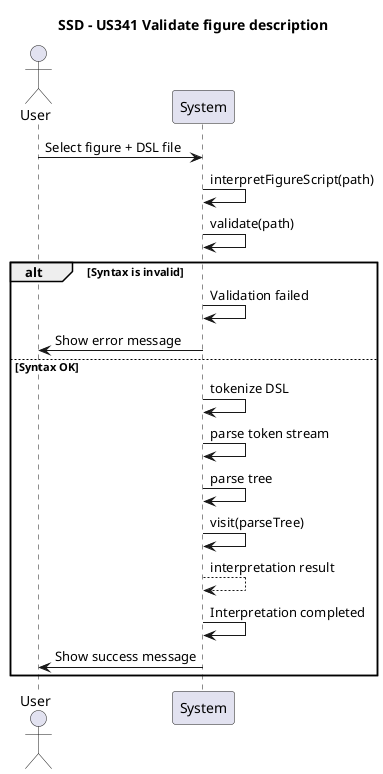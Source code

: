 @startuml
title SSD - US341 Validate figure description

actor "User" as User
participant System


User -> System : Select figure + DSL file

System -> System : interpretFigureScript(path)
System -> System : validate(path)

alt Syntax is invalid
    System -> System : Validation failed
    System -> User : Show error message
else Syntax OK
    System -> System : tokenize DSL
    System -> System : parse token stream
    System -> System : parse tree

    System -> System : visit(parseTree)
    System --> System : interpretation result

    System -> System : Interpretation completed
    System -> User : Show success message
end

@enduml